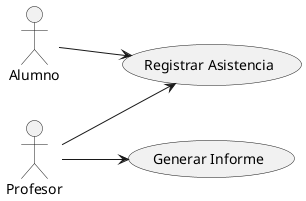 @startuml Diagrama de Caso de Uso Alumno

left to right direction

actor Profesor as prof
actor Alumno as alm

usecase "Registrar Asistencia" as CU010
usecase "Generar Informe" as CU011

alm --> CU010
prof --> CU010
prof --> CU011

@enduml
